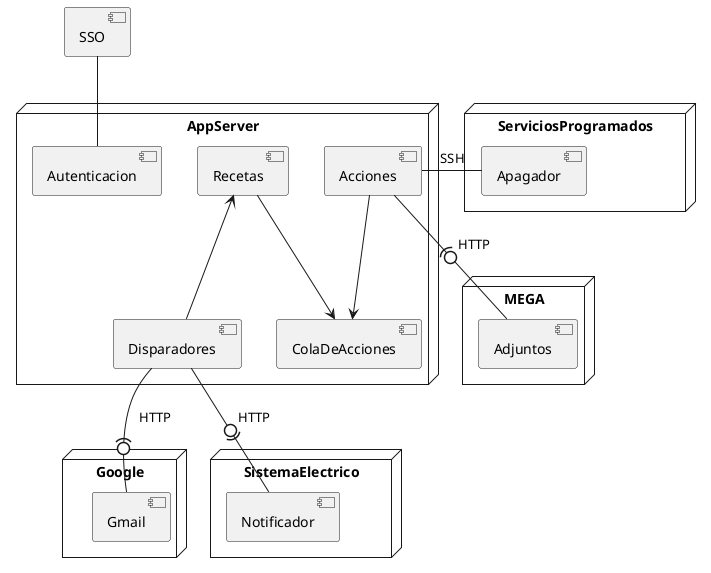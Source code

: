 @startuml
'https://plantuml.com/deployment-diagram

node AppServer {
    component Recetas
    component Acciones
    component Disparadores
    component ColaDeAcciones
    component Autenticacion
}

node Google {
    component Gmail
}

node SistemaElectrico {
    component Notificador
}

node MEGA {
    component Adjuntos
}

node ServiciosProgramados {
    component Apagador
}

component SSO

SSO -- Autenticacion
Recetas <-- Disparadores
Recetas --> ColaDeAcciones
Acciones --> ColaDeAcciones
Disparadores -(0- Gmail : HTTP
Disparadores -0)- Notificador : HTTP
Acciones -(0- Adjuntos : HTTP
Acciones - Apagador : SSH

@enduml